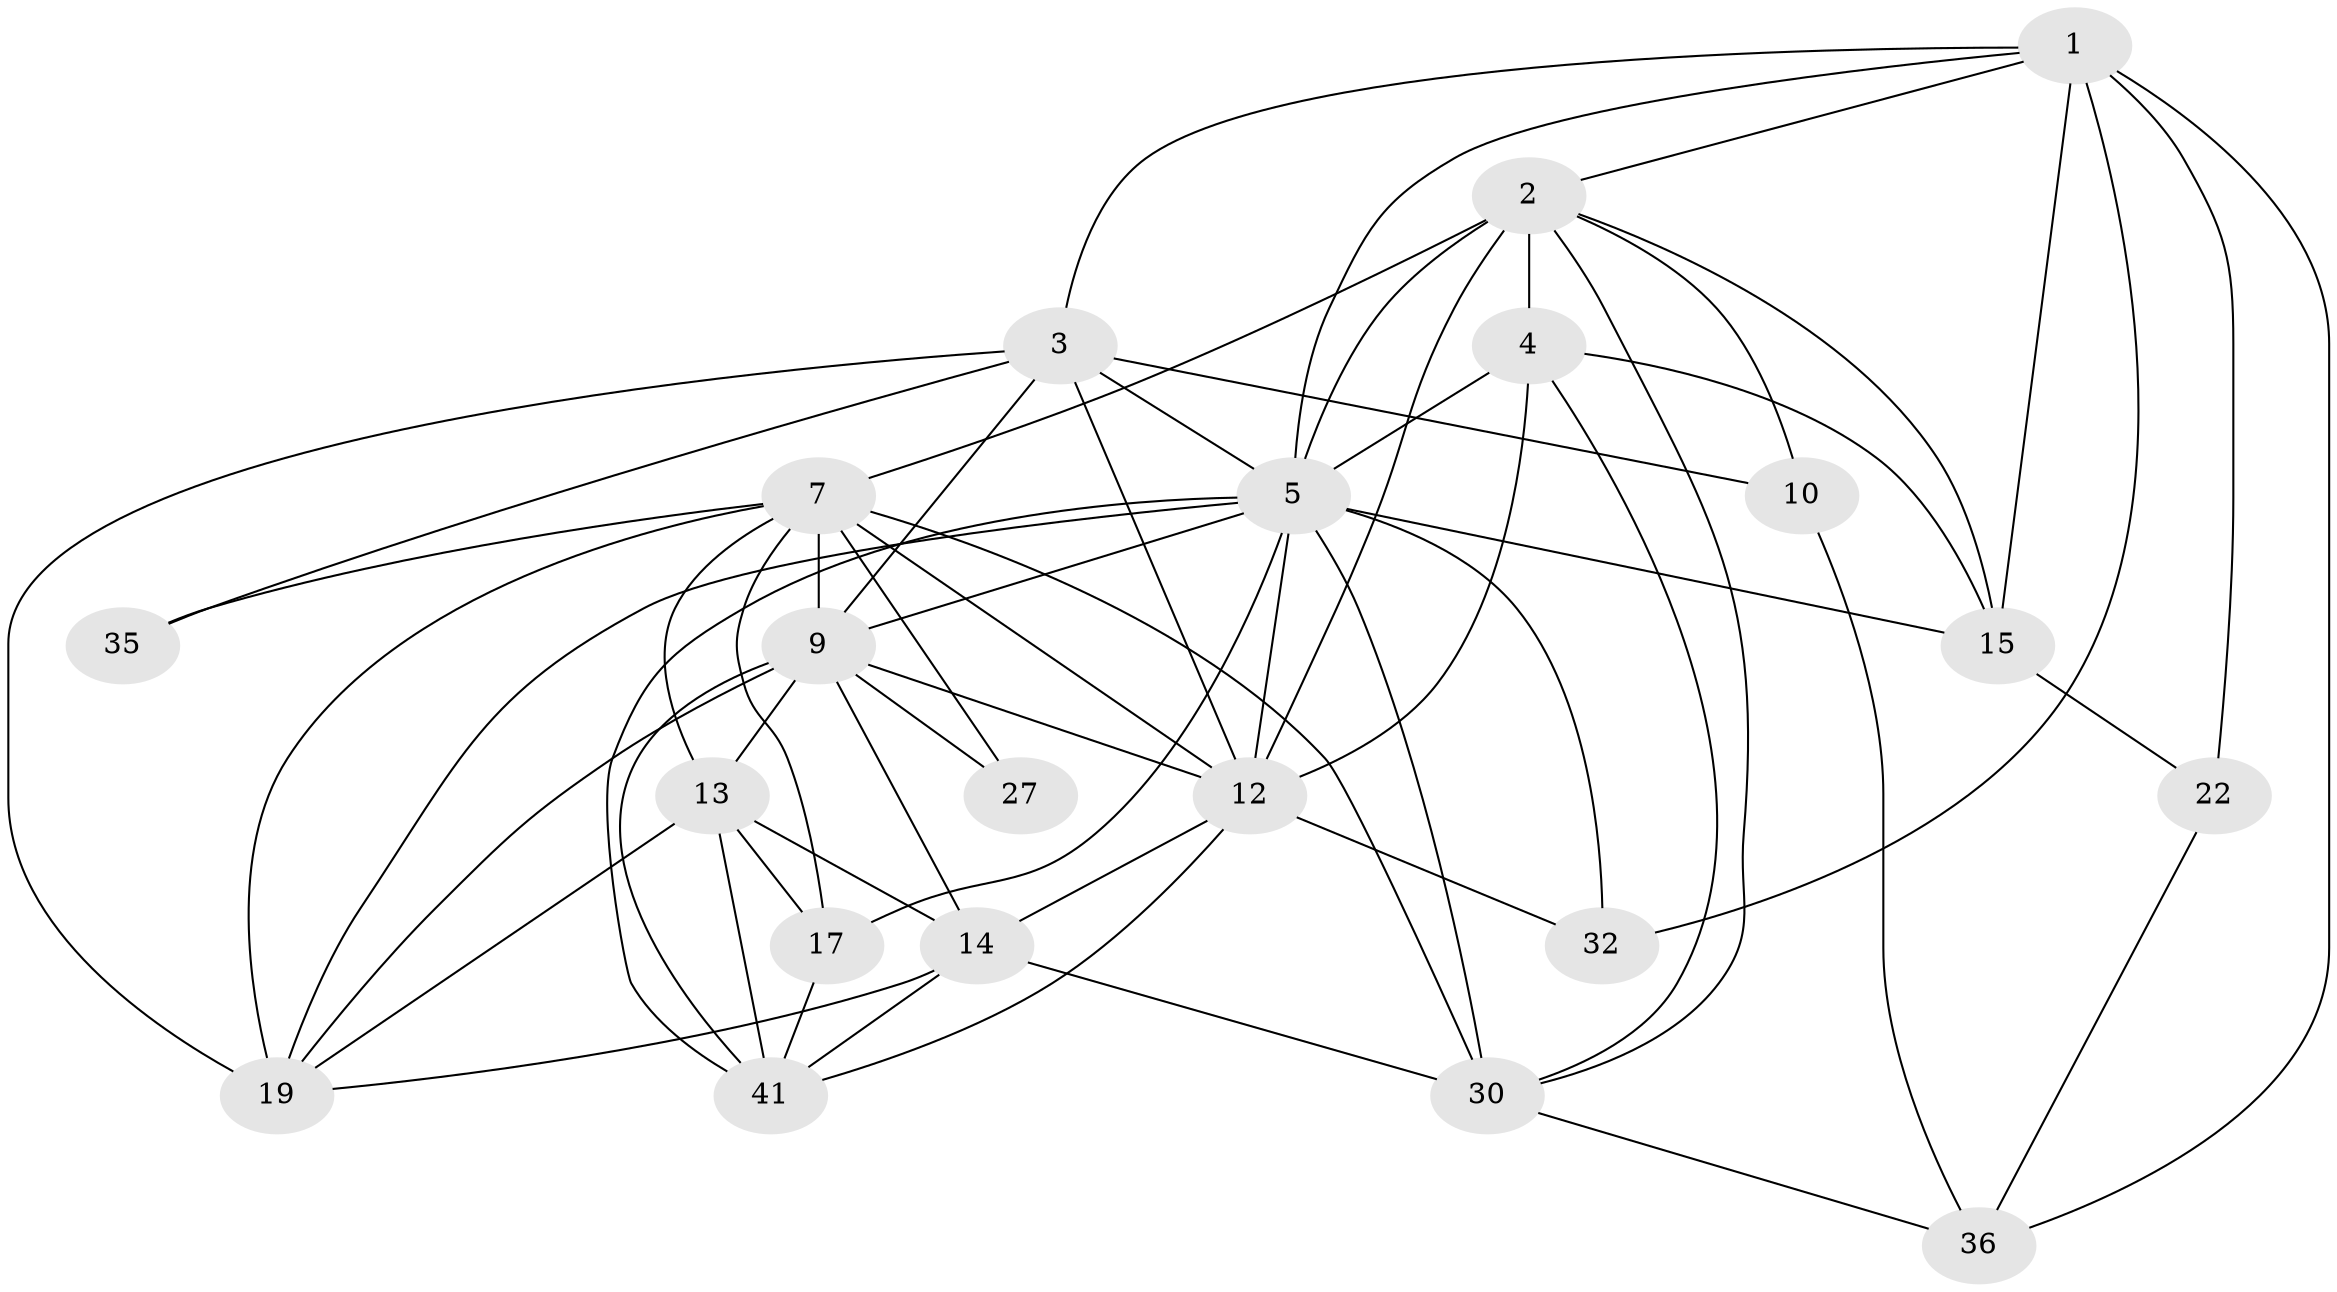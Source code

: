 // original degree distribution, {4: 0.35185185185185186, 5: 0.09259259259259259, 3: 0.2777777777777778, 7: 0.07407407407407407, 6: 0.09259259259259259, 2: 0.1111111111111111}
// Generated by graph-tools (version 1.1) at 2025/18/03/04/25 18:18:47]
// undirected, 21 vertices, 61 edges
graph export_dot {
graph [start="1"]
  node [color=gray90,style=filled];
  1 [super="+11"];
  2 [super="+42+28"];
  3 [super="+6"];
  4 [super="+46+24"];
  5 [super="+45+38+16"];
  7 [super="+53+23+8"];
  9 [super="+37+21"];
  10 [super="+43"];
  12 [super="+39"];
  13 [super="+20+50"];
  14 [super="+26"];
  15 [super="+48"];
  17 [super="+34"];
  19 [super="+49+31"];
  22;
  27;
  30;
  32;
  35;
  36;
  41 [super="+44"];
  1 -- 15;
  1 -- 32;
  1 -- 2;
  1 -- 36;
  1 -- 22;
  1 -- 3;
  1 -- 5;
  2 -- 30;
  2 -- 4 [weight=2];
  2 -- 15;
  2 -- 10 [weight=2];
  2 -- 12;
  2 -- 7 [weight=3];
  2 -- 5;
  3 -- 9;
  3 -- 5;
  3 -- 19;
  3 -- 35;
  3 -- 10;
  3 -- 12;
  4 -- 15;
  4 -- 12;
  4 -- 30;
  4 -- 5 [weight=2];
  5 -- 41;
  5 -- 30 [weight=2];
  5 -- 19;
  5 -- 17;
  5 -- 12;
  5 -- 32;
  5 -- 15;
  5 -- 9;
  7 -- 19 [weight=3];
  7 -- 12;
  7 -- 35;
  7 -- 27;
  7 -- 30;
  7 -- 9;
  7 -- 17;
  7 -- 13;
  9 -- 14;
  9 -- 19;
  9 -- 27;
  9 -- 12;
  9 -- 41 [weight=2];
  9 -- 13;
  10 -- 36;
  12 -- 32;
  12 -- 14;
  12 -- 41 [weight=2];
  13 -- 41;
  13 -- 19;
  13 -- 17 [weight=2];
  13 -- 14;
  14 -- 30;
  14 -- 19;
  14 -- 41;
  15 -- 22;
  17 -- 41;
  22 -- 36;
  30 -- 36;
}
